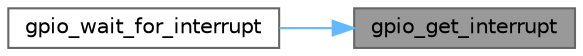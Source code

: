 digraph "gpio_get_interrupt"
{
 // LATEX_PDF_SIZE
  bgcolor="transparent";
  edge [fontname=Helvetica,fontsize=10,labelfontname=Helvetica,labelfontsize=10];
  node [fontname=Helvetica,fontsize=10,shape=box,height=0.2,width=0.4];
  rankdir="RL";
  Node1 [id="Node000001",label="gpio_get_interrupt",height=0.2,width=0.4,color="gray40", fillcolor="grey60", style="filled", fontcolor="black",tooltip=" "];
  Node1 -> Node2 [id="edge1_Node000001_Node000002",dir="back",color="steelblue1",style="solid",tooltip=" "];
  Node2 [id="Node000002",label="gpio_wait_for_interrupt",height=0.2,width=0.4,color="grey40", fillcolor="white", style="filled",URL="$group__INTERRUPTS.html#ga6e66cc1be1c1edf57d663aaee8a66784",tooltip="Waits untill an interrupt occurs on the specified pin or if the value of pin is larger than 63,..."];
}
